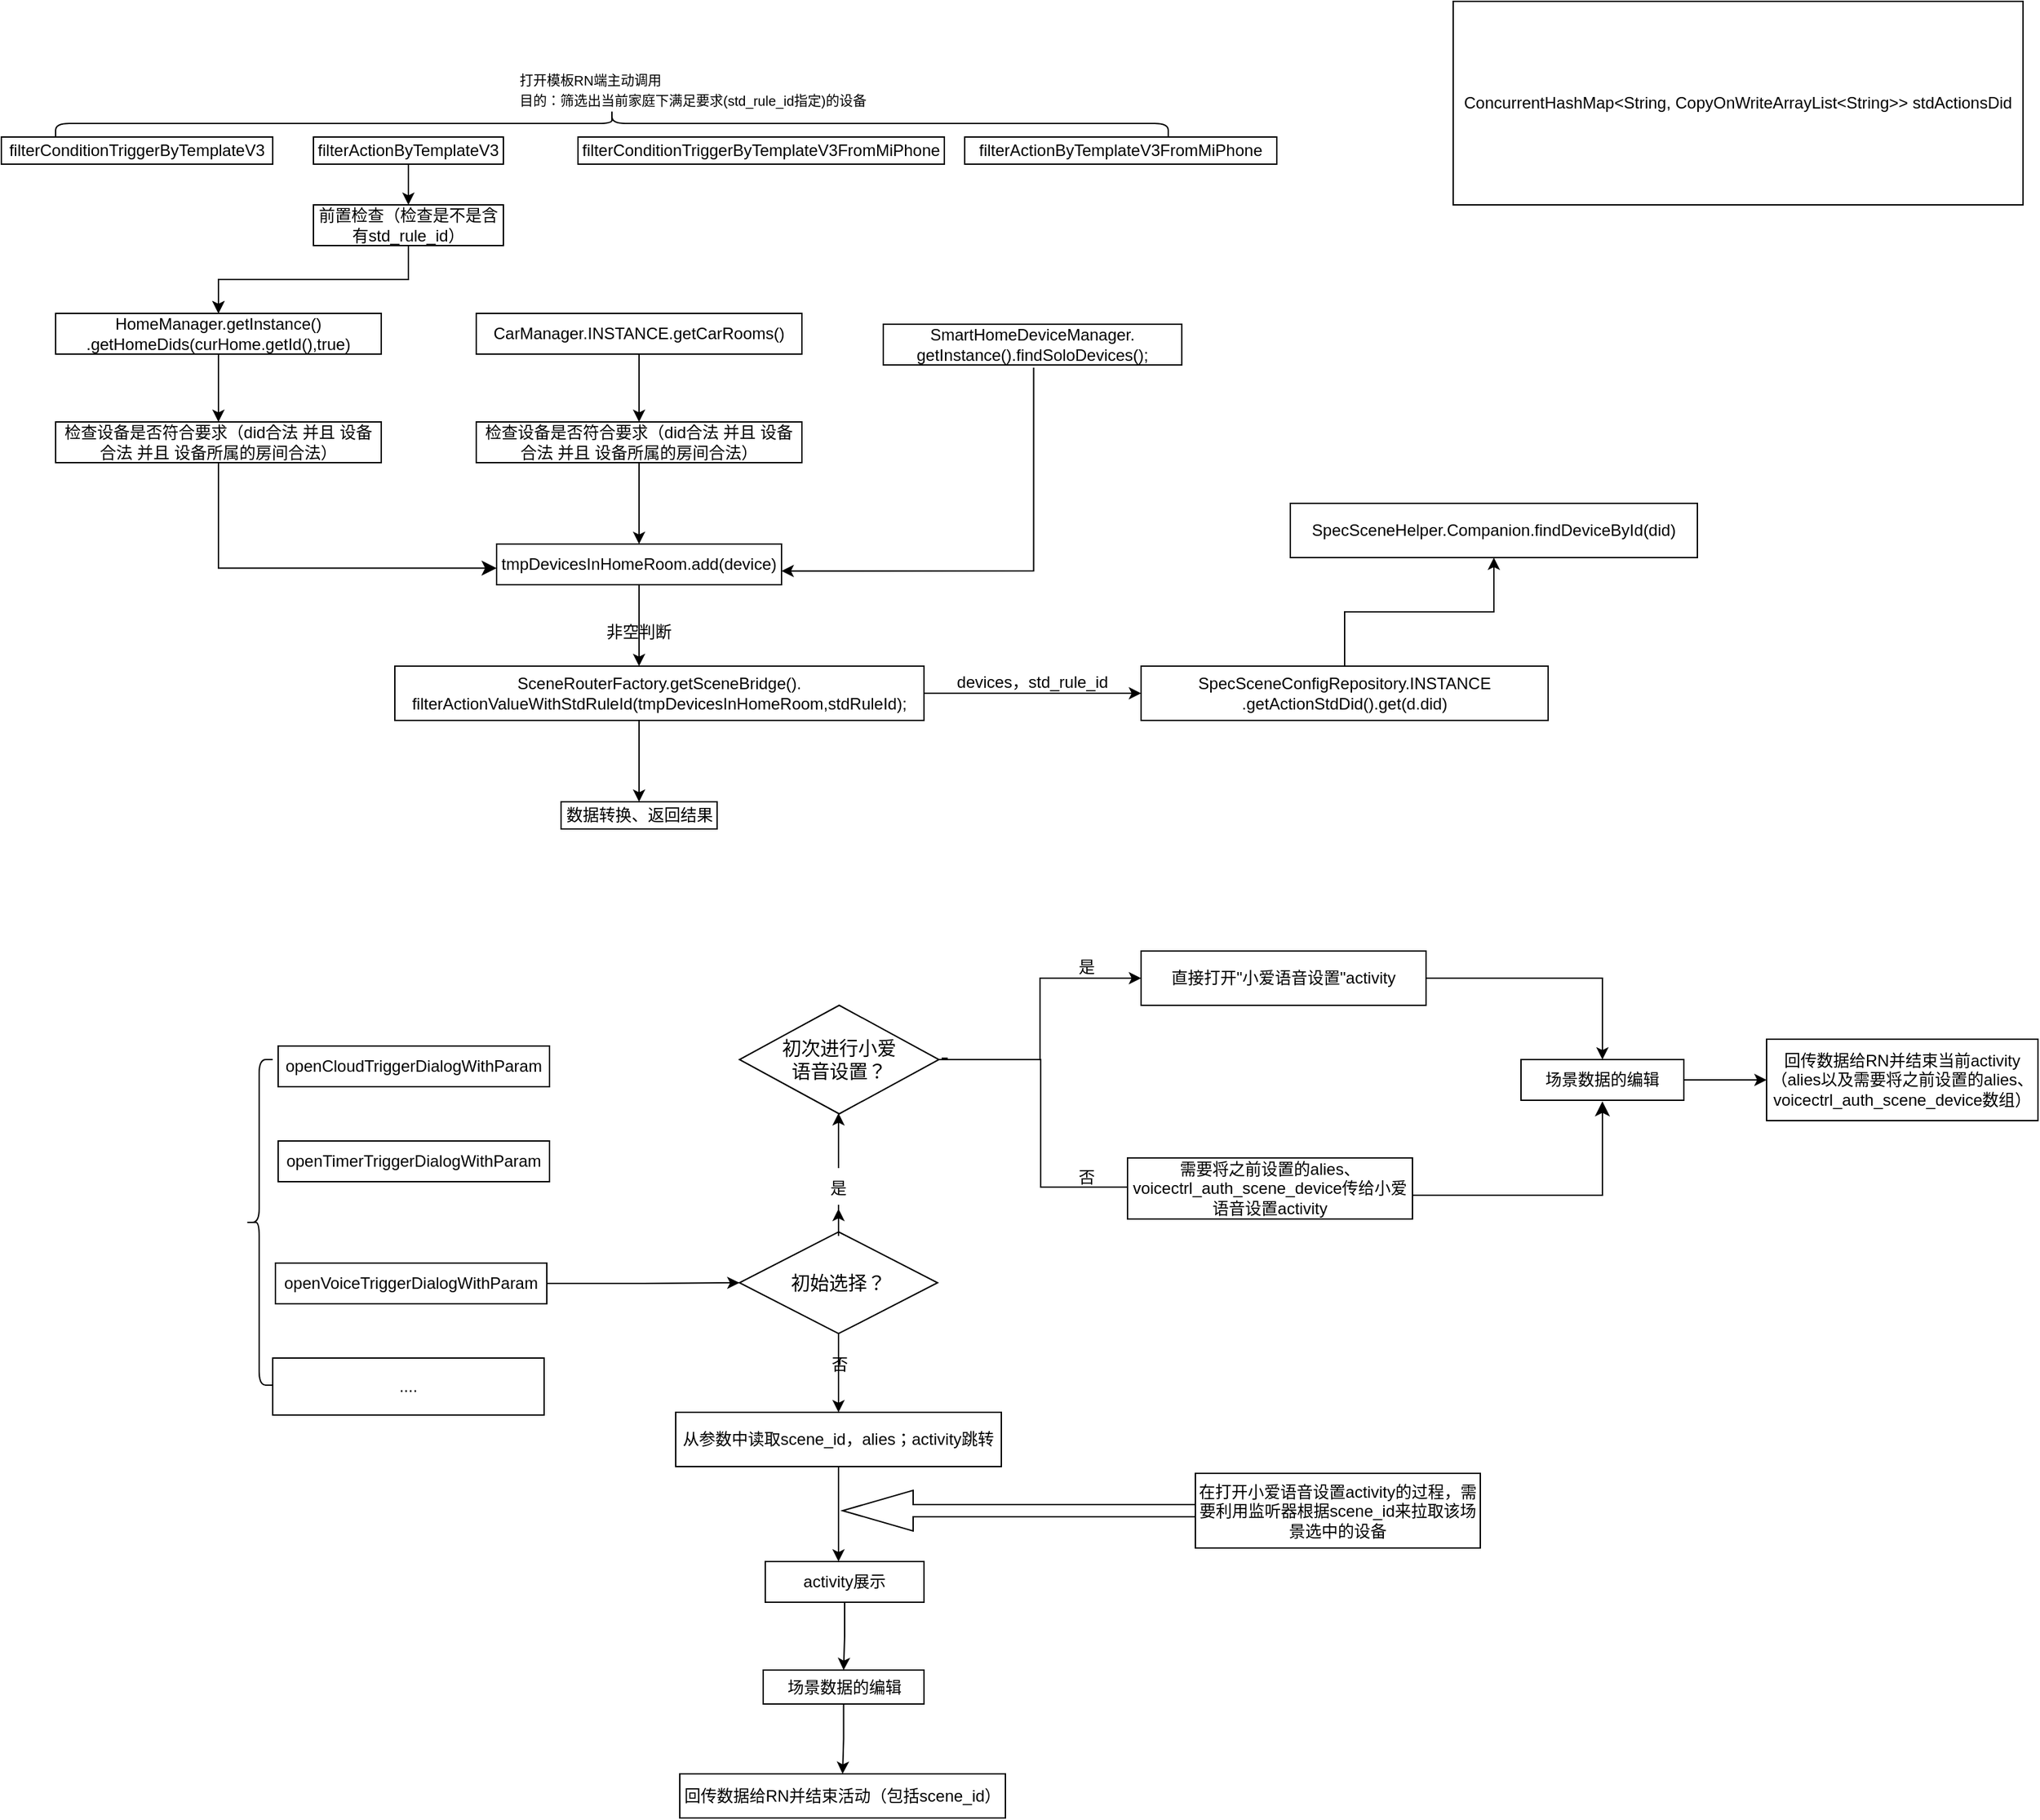 <mxfile version="26.0.2">
  <diagram name="第 1 页" id="qcWDD4BdnjukdQCVl4ap">
    <mxGraphModel dx="1434" dy="790" grid="1" gridSize="10" guides="1" tooltips="1" connect="0" arrows="1" fold="1" page="1" pageScale="1" pageWidth="827" pageHeight="1169" math="0" shadow="0">
      <root>
        <mxCell id="0" />
        <mxCell id="1" parent="0" />
        <mxCell id="LGKpaFDRPndn7I6KlxH4-8" value="openCloudTriggerDialogWithParam" style="rounded=0;whiteSpace=wrap;html=1;" parent="1" vertex="1">
          <mxGeometry x="214" y="1560" width="200" height="30" as="geometry" />
        </mxCell>
        <mxCell id="LGKpaFDRPndn7I6KlxH4-63" value="" style="edgeStyle=orthogonalEdgeStyle;rounded=0;orthogonalLoop=1;jettySize=auto;html=1;" parent="1" source="LGKpaFDRPndn7I6KlxH4-13" target="LGKpaFDRPndn7I6KlxH4-62" edge="1">
          <mxGeometry relative="1" as="geometry" />
        </mxCell>
        <mxCell id="LGKpaFDRPndn7I6KlxH4-13" value="openVoiceTriggerDialogWithParam" style="rounded=0;whiteSpace=wrap;html=1;" parent="1" vertex="1">
          <mxGeometry x="212" y="1720" width="200" height="30" as="geometry" />
        </mxCell>
        <mxCell id="LGKpaFDRPndn7I6KlxH4-14" value="openTimerTriggerDialogWithParam" style="rounded=0;whiteSpace=wrap;html=1;" parent="1" vertex="1">
          <mxGeometry x="214" y="1630" width="200" height="30" as="geometry" />
        </mxCell>
        <mxCell id="LGKpaFDRPndn7I6KlxH4-16" value="filterConditionTriggerByTemplateV3" style="rounded=0;whiteSpace=wrap;html=1;" parent="1" vertex="1">
          <mxGeometry x="10" y="890" width="200" height="20" as="geometry" />
        </mxCell>
        <mxCell id="LGKpaFDRPndn7I6KlxH4-48" value="" style="edgeStyle=orthogonalEdgeStyle;rounded=0;orthogonalLoop=1;jettySize=auto;html=1;entryX=0.5;entryY=0;entryDx=0;entryDy=0;entryPerimeter=0;" parent="1" source="LGKpaFDRPndn7I6KlxH4-17" target="LGKpaFDRPndn7I6KlxH4-23" edge="1">
          <mxGeometry relative="1" as="geometry">
            <Array as="points">
              <mxPoint x="310" y="930" />
              <mxPoint x="310" y="930" />
            </Array>
          </mxGeometry>
        </mxCell>
        <mxCell id="LGKpaFDRPndn7I6KlxH4-17" value="filterActionByTemplateV3" style="rounded=0;whiteSpace=wrap;html=1;" parent="1" vertex="1">
          <mxGeometry x="240" y="890" width="140" height="20" as="geometry" />
        </mxCell>
        <mxCell id="LGKpaFDRPndn7I6KlxH4-18" value="filterConditionTriggerByTemplateV3FromMiPhone" style="rounded=0;whiteSpace=wrap;html=1;" parent="1" vertex="1">
          <mxGeometry x="435" y="890" width="270" height="20" as="geometry" />
        </mxCell>
        <mxCell id="LGKpaFDRPndn7I6KlxH4-19" value="filterActionByTemplateV3FromMiPhone" style="rounded=0;whiteSpace=wrap;html=1;" parent="1" vertex="1">
          <mxGeometry x="720" y="890" width="230" height="20" as="geometry" />
        </mxCell>
        <mxCell id="LGKpaFDRPndn7I6KlxH4-21" value="&lt;font style=&quot;font-size: 10px;&quot;&gt;打开模板RN端主动调用&lt;br&gt;目的：筛选出当前家庭下满足要求(std_rule_id指定)的设备&lt;br&gt;&lt;/font&gt;" style="text;html=1;align=left;verticalAlign=middle;whiteSpace=wrap;rounded=0;" parent="1" vertex="1">
          <mxGeometry x="390" y="830" width="280" height="50" as="geometry" />
        </mxCell>
        <mxCell id="LGKpaFDRPndn7I6KlxH4-22" value="" style="shape=curlyBracket;whiteSpace=wrap;html=1;rounded=1;labelPosition=left;verticalLabelPosition=middle;align=right;verticalAlign=middle;direction=south;" parent="1" vertex="1">
          <mxGeometry x="50" y="870" width="820" height="20" as="geometry" />
        </mxCell>
        <mxCell id="LGKpaFDRPndn7I6KlxH4-32" value="" style="edgeStyle=orthogonalEdgeStyle;rounded=0;orthogonalLoop=1;jettySize=auto;html=1;" parent="1" source="LGKpaFDRPndn7I6KlxH4-23" target="LGKpaFDRPndn7I6KlxH4-24" edge="1">
          <mxGeometry relative="1" as="geometry" />
        </mxCell>
        <mxCell id="LGKpaFDRPndn7I6KlxH4-33" value="" style="edgeStyle=orthogonalEdgeStyle;rounded=0;orthogonalLoop=1;jettySize=auto;html=1;" parent="1" source="LGKpaFDRPndn7I6KlxH4-23" target="LGKpaFDRPndn7I6KlxH4-24" edge="1">
          <mxGeometry relative="1" as="geometry" />
        </mxCell>
        <mxCell id="LGKpaFDRPndn7I6KlxH4-23" value="前置检查（检查是不是含有std_rule_id）" style="rounded=0;whiteSpace=wrap;html=1;" parent="1" vertex="1">
          <mxGeometry x="240" y="940" width="140" height="30" as="geometry" />
        </mxCell>
        <mxCell id="LGKpaFDRPndn7I6KlxH4-34" value="" style="edgeStyle=orthogonalEdgeStyle;rounded=0;orthogonalLoop=1;jettySize=auto;html=1;" parent="1" source="LGKpaFDRPndn7I6KlxH4-24" target="LGKpaFDRPndn7I6KlxH4-25" edge="1">
          <mxGeometry relative="1" as="geometry" />
        </mxCell>
        <mxCell id="LGKpaFDRPndn7I6KlxH4-24" value="HomeManager.getInstance()&lt;br&gt;.getHomeDids(curHome.getId(),true)" style="rounded=0;whiteSpace=wrap;html=1;" parent="1" vertex="1">
          <mxGeometry x="50" y="1020" width="240" height="30" as="geometry" />
        </mxCell>
        <mxCell id="LGKpaFDRPndn7I6KlxH4-25" value="检查设备是否符合要求（did合法 并且 设备合法 并且 设备所属的房间合法）" style="rounded=0;whiteSpace=wrap;html=1;" parent="1" vertex="1">
          <mxGeometry x="50" y="1100" width="240" height="30" as="geometry" />
        </mxCell>
        <mxCell id="LGKpaFDRPndn7I6KlxH4-35" value="" style="edgeStyle=orthogonalEdgeStyle;rounded=0;orthogonalLoop=1;jettySize=auto;html=1;" parent="1" source="LGKpaFDRPndn7I6KlxH4-27" target="LGKpaFDRPndn7I6KlxH4-28" edge="1">
          <mxGeometry relative="1" as="geometry" />
        </mxCell>
        <mxCell id="LGKpaFDRPndn7I6KlxH4-27" value="&lt;span style=&quot;text-align: left;&quot;&gt;CarManager.INSTANCE.getCarRooms()&lt;/span&gt;" style="rounded=0;whiteSpace=wrap;html=1;" parent="1" vertex="1">
          <mxGeometry x="360" y="1020" width="240" height="30" as="geometry" />
        </mxCell>
        <mxCell id="LGKpaFDRPndn7I6KlxH4-37" value="" style="edgeStyle=orthogonalEdgeStyle;rounded=0;orthogonalLoop=1;jettySize=auto;html=1;" parent="1" source="LGKpaFDRPndn7I6KlxH4-28" target="LGKpaFDRPndn7I6KlxH4-30" edge="1">
          <mxGeometry relative="1" as="geometry" />
        </mxCell>
        <mxCell id="LGKpaFDRPndn7I6KlxH4-28" value="检查设备是否符合要求（did合法 并且 设备合法 并且 设备所属的房间合法）" style="rounded=0;whiteSpace=wrap;html=1;" parent="1" vertex="1">
          <mxGeometry x="360" y="1100" width="240" height="30" as="geometry" />
        </mxCell>
        <mxCell id="LGKpaFDRPndn7I6KlxH4-42" value="" style="edgeStyle=orthogonalEdgeStyle;rounded=0;orthogonalLoop=1;jettySize=auto;html=1;entryX=0.996;entryY=0.328;entryDx=0;entryDy=0;entryPerimeter=0;" parent="1" edge="1">
          <mxGeometry relative="1" as="geometry">
            <mxPoint x="770.806" y="1060" as="sourcePoint" />
            <mxPoint x="585.0" y="1209.84" as="targetPoint" />
            <Array as="points">
              <mxPoint x="770.84" y="1210" />
            </Array>
          </mxGeometry>
        </mxCell>
        <mxCell id="LGKpaFDRPndn7I6KlxH4-29" value="SmartHomeDeviceManager.&lt;br&gt;getInstance().findSoloDevices();" style="rounded=0;whiteSpace=wrap;html=1;" parent="1" vertex="1">
          <mxGeometry x="660" y="1028" width="220" height="30" as="geometry" />
        </mxCell>
        <mxCell id="LGKpaFDRPndn7I6KlxH4-43" value="" style="edgeStyle=orthogonalEdgeStyle;rounded=0;orthogonalLoop=1;jettySize=auto;html=1;" parent="1" source="LGKpaFDRPndn7I6KlxH4-30" target="LGKpaFDRPndn7I6KlxH4-31" edge="1">
          <mxGeometry relative="1" as="geometry">
            <Array as="points">
              <mxPoint x="480" y="1260" />
              <mxPoint x="480" y="1260" />
            </Array>
          </mxGeometry>
        </mxCell>
        <mxCell id="LGKpaFDRPndn7I6KlxH4-30" value="tmpDevicesInHomeRoom.add(device)" style="rounded=0;whiteSpace=wrap;html=1;" parent="1" vertex="1">
          <mxGeometry x="375" y="1190" width="210" height="30" as="geometry" />
        </mxCell>
        <mxCell id="LGKpaFDRPndn7I6KlxH4-45" value="" style="edgeStyle=orthogonalEdgeStyle;rounded=0;orthogonalLoop=1;jettySize=auto;html=1;" parent="1" source="LGKpaFDRPndn7I6KlxH4-31" target="LGKpaFDRPndn7I6KlxH4-44" edge="1">
          <mxGeometry relative="1" as="geometry">
            <Array as="points">
              <mxPoint x="480" y="1340" />
              <mxPoint x="480" y="1340" />
            </Array>
          </mxGeometry>
        </mxCell>
        <mxCell id="LGKpaFDRPndn7I6KlxH4-50" value="" style="edgeStyle=orthogonalEdgeStyle;rounded=0;orthogonalLoop=1;jettySize=auto;html=1;" parent="1" source="LGKpaFDRPndn7I6KlxH4-31" edge="1">
          <mxGeometry relative="1" as="geometry">
            <mxPoint x="850" y="1300" as="targetPoint" />
          </mxGeometry>
        </mxCell>
        <mxCell id="LGKpaFDRPndn7I6KlxH4-31" value="SceneRouterFactory.getSceneBridge().&lt;br&gt;filterActionValueWithStdRuleId(tmpDevicesInHomeRoom,stdRuleId);" style="rounded=0;whiteSpace=wrap;html=1;" parent="1" vertex="1">
          <mxGeometry x="300" y="1280" width="390" height="40" as="geometry" />
        </mxCell>
        <mxCell id="LGKpaFDRPndn7I6KlxH4-39" value="" style="edgeStyle=elbowEdgeStyle;elbow=horizontal;endArrow=classic;html=1;curved=0;rounded=0;endSize=8;startSize=8;exitX=0.5;exitY=1;exitDx=0;exitDy=0;exitPerimeter=0;" parent="1" source="LGKpaFDRPndn7I6KlxH4-25" edge="1">
          <mxGeometry width="50" height="50" relative="1" as="geometry">
            <mxPoint x="19.72" y="1180" as="sourcePoint" />
            <mxPoint x="375" y="1207.75" as="targetPoint" />
            <Array as="points">
              <mxPoint x="170" y="1180" />
            </Array>
          </mxGeometry>
        </mxCell>
        <mxCell id="LGKpaFDRPndn7I6KlxH4-44" value="数据转换、返回结果" style="whiteSpace=wrap;html=1;rounded=0;" parent="1" vertex="1">
          <mxGeometry x="422.5" y="1380" width="115" height="20" as="geometry" />
        </mxCell>
        <mxCell id="LGKpaFDRPndn7I6KlxH4-51" value="非空判断" style="text;html=1;align=center;verticalAlign=middle;whiteSpace=wrap;rounded=0;" parent="1" vertex="1">
          <mxGeometry x="450" y="1240" width="60" height="30" as="geometry" />
        </mxCell>
        <mxCell id="LGKpaFDRPndn7I6KlxH4-54" value="devices，std_rule_id" style="text;html=1;align=center;verticalAlign=middle;whiteSpace=wrap;rounded=0;" parent="1" vertex="1">
          <mxGeometry x="710" y="1277" width="120" height="30" as="geometry" />
        </mxCell>
        <mxCell id="LGKpaFDRPndn7I6KlxH4-58" value="" style="edgeStyle=orthogonalEdgeStyle;rounded=0;orthogonalLoop=1;jettySize=auto;html=1;" parent="1" source="LGKpaFDRPndn7I6KlxH4-56" target="LGKpaFDRPndn7I6KlxH4-57" edge="1">
          <mxGeometry relative="1" as="geometry" />
        </mxCell>
        <mxCell id="LGKpaFDRPndn7I6KlxH4-56" value="SpecSceneConfigRepository.INSTANCE&lt;br&gt;.getActionStdDid().get(d.did)" style="rounded=0;whiteSpace=wrap;html=1;" parent="1" vertex="1">
          <mxGeometry x="850" y="1280" width="300" height="40" as="geometry" />
        </mxCell>
        <mxCell id="LGKpaFDRPndn7I6KlxH4-57" value="SpecSceneHelper.Companion.findDeviceById(did)" style="rounded=0;whiteSpace=wrap;html=1;" parent="1" vertex="1">
          <mxGeometry x="960" y="1160" width="300" height="40" as="geometry" />
        </mxCell>
        <mxCell id="LGKpaFDRPndn7I6KlxH4-59" value="ConcurrentHashMap&amp;lt;String, CopyOnWriteArrayList&amp;lt;String&amp;gt;&amp;gt; stdActionsDid" style="rounded=0;whiteSpace=wrap;html=1;" parent="1" vertex="1">
          <mxGeometry x="1080" y="790" width="420" height="150" as="geometry" />
        </mxCell>
        <mxCell id="LGKpaFDRPndn7I6KlxH4-60" value="" style="shape=curlyBracket;whiteSpace=wrap;html=1;rounded=1;labelPosition=left;verticalLabelPosition=middle;align=right;verticalAlign=middle;" parent="1" vertex="1">
          <mxGeometry x="190" y="1570" width="20" height="240" as="geometry" />
        </mxCell>
        <mxCell id="LGKpaFDRPndn7I6KlxH4-67" value="" style="edgeStyle=orthogonalEdgeStyle;rounded=0;orthogonalLoop=1;jettySize=auto;html=1;" parent="1" source="LGKpaFDRPndn7I6KlxH4-62" target="LGKpaFDRPndn7I6KlxH4-66" edge="1">
          <mxGeometry relative="1" as="geometry" />
        </mxCell>
        <mxCell id="LGKpaFDRPndn7I6KlxH4-69" value="" style="edgeStyle=orthogonalEdgeStyle;rounded=0;orthogonalLoop=1;jettySize=auto;html=1;" parent="1" source="LGKpaFDRPndn7I6KlxH4-72" edge="1">
          <mxGeometry relative="1" as="geometry">
            <mxPoint x="627" y="1609.5" as="targetPoint" />
          </mxGeometry>
        </mxCell>
        <mxCell id="LGKpaFDRPndn7I6KlxH4-62" value="&lt;font style=&quot;font-size: 14px;&quot;&gt;初始选择？&lt;/font&gt;" style="rhombus;whiteSpace=wrap;html=1;rounded=0;" parent="1" vertex="1">
          <mxGeometry x="554" y="1697" width="146" height="75" as="geometry" />
        </mxCell>
        <mxCell id="LGKpaFDRPndn7I6KlxH4-85" value="" style="edgeStyle=orthogonalEdgeStyle;rounded=0;orthogonalLoop=1;jettySize=auto;html=1;" parent="1" source="LGKpaFDRPndn7I6KlxH4-66" edge="1">
          <mxGeometry relative="1" as="geometry">
            <mxPoint x="627" y="1940" as="targetPoint" />
          </mxGeometry>
        </mxCell>
        <mxCell id="LGKpaFDRPndn7I6KlxH4-66" value="从参数中读取scene_id，alies；activity跳转" style="rounded=0;whiteSpace=wrap;html=1;" parent="1" vertex="1">
          <mxGeometry x="507" y="1830" width="240" height="40" as="geometry" />
        </mxCell>
        <mxCell id="LGKpaFDRPndn7I6KlxH4-75" value="" style="edgeStyle=orthogonalEdgeStyle;rounded=0;orthogonalLoop=1;jettySize=auto;html=1;" parent="1" source="LGKpaFDRPndn7I6KlxH4-70" target="LGKpaFDRPndn7I6KlxH4-74" edge="1">
          <mxGeometry relative="1" as="geometry" />
        </mxCell>
        <mxCell id="LGKpaFDRPndn7I6KlxH4-77" value="" style="edgeStyle=orthogonalEdgeStyle;rounded=0;orthogonalLoop=1;jettySize=auto;html=1;entryX=-0.017;entryY=0.617;entryDx=0;entryDy=0;entryPerimeter=0;exitX=1;exitY=0.488;exitDx=0;exitDy=0;exitPerimeter=0;" parent="1" edge="1">
          <mxGeometry relative="1" as="geometry">
            <mxPoint x="703" y="1569.04" as="sourcePoint" />
            <mxPoint x="853.96" y="1664.02" as="targetPoint" />
            <Array as="points">
              <mxPoint x="707" y="1569" />
              <mxPoint x="707" y="1570" />
              <mxPoint x="776" y="1570" />
              <mxPoint x="776" y="1664" />
            </Array>
          </mxGeometry>
        </mxCell>
        <mxCell id="LGKpaFDRPndn7I6KlxH4-70" value="&lt;font style=&quot;font-size: 14px;&quot;&gt;初次进行小爱&lt;br&gt;语音设置？&lt;/font&gt;" style="rhombus;whiteSpace=wrap;html=1;" parent="1" vertex="1">
          <mxGeometry x="554" y="1530" width="147" height="80" as="geometry" />
        </mxCell>
        <mxCell id="LGKpaFDRPndn7I6KlxH4-71" value="否" style="text;html=1;align=center;verticalAlign=middle;whiteSpace=wrap;rounded=0;" parent="1" vertex="1">
          <mxGeometry x="597.5" y="1780" width="60" height="30" as="geometry" />
        </mxCell>
        <mxCell id="LGKpaFDRPndn7I6KlxH4-73" value="" style="edgeStyle=orthogonalEdgeStyle;rounded=0;orthogonalLoop=1;jettySize=auto;html=1;" parent="1" source="LGKpaFDRPndn7I6KlxH4-62" target="LGKpaFDRPndn7I6KlxH4-72" edge="1">
          <mxGeometry relative="1" as="geometry">
            <mxPoint x="627" y="1697" as="sourcePoint" />
            <mxPoint x="627" y="1609.5" as="targetPoint" />
          </mxGeometry>
        </mxCell>
        <mxCell id="LGKpaFDRPndn7I6KlxH4-72" value="是" style="text;html=1;align=center;verticalAlign=middle;whiteSpace=wrap;rounded=0;" parent="1" vertex="1">
          <mxGeometry x="597" y="1650" width="60" height="30" as="geometry" />
        </mxCell>
        <mxCell id="Rje5jLsaLAEFEkgU2UK4-6" value="" style="edgeStyle=orthogonalEdgeStyle;rounded=0;orthogonalLoop=1;jettySize=auto;html=1;" edge="1" parent="1" source="LGKpaFDRPndn7I6KlxH4-74" target="Rje5jLsaLAEFEkgU2UK4-5">
          <mxGeometry relative="1" as="geometry">
            <Array as="points">
              <mxPoint x="1190" y="1510" />
            </Array>
          </mxGeometry>
        </mxCell>
        <mxCell id="LGKpaFDRPndn7I6KlxH4-74" value="直接打开&quot;小爱语音设置&quot;activity" style="whiteSpace=wrap;html=1;" parent="1" vertex="1">
          <mxGeometry x="850" y="1490" width="210" height="40" as="geometry" />
        </mxCell>
        <mxCell id="LGKpaFDRPndn7I6KlxH4-76" value="需要将之前设置的alies、voicectrl_auth_scene_device传给小爱语音设置activity" style="whiteSpace=wrap;html=1;" parent="1" vertex="1">
          <mxGeometry x="840" y="1642.5" width="210" height="45" as="geometry" />
        </mxCell>
        <mxCell id="LGKpaFDRPndn7I6KlxH4-80" value="否" style="text;html=1;align=center;verticalAlign=middle;whiteSpace=wrap;rounded=0;" parent="1" vertex="1">
          <mxGeometry x="780" y="1642" width="60" height="30" as="geometry" />
        </mxCell>
        <mxCell id="LGKpaFDRPndn7I6KlxH4-81" value="是" style="text;html=1;align=center;verticalAlign=middle;whiteSpace=wrap;rounded=0;" parent="1" vertex="1">
          <mxGeometry x="780" y="1487" width="60" height="30" as="geometry" />
        </mxCell>
        <mxCell id="Rje5jLsaLAEFEkgU2UK4-12" value="" style="edgeStyle=orthogonalEdgeStyle;rounded=0;orthogonalLoop=1;jettySize=auto;html=1;" edge="1" parent="1" source="LGKpaFDRPndn7I6KlxH4-82" target="Rje5jLsaLAEFEkgU2UK4-1">
          <mxGeometry relative="1" as="geometry" />
        </mxCell>
        <mxCell id="LGKpaFDRPndn7I6KlxH4-82" value="activity展示" style="whiteSpace=wrap;html=1;rounded=0;" parent="1" vertex="1">
          <mxGeometry x="573" y="1940" width="117" height="30" as="geometry" />
        </mxCell>
        <mxCell id="LGKpaFDRPndn7I6KlxH4-86" value="" style="shape=singleArrow;direction=west;whiteSpace=wrap;html=1;" parent="1" vertex="1">
          <mxGeometry x="630" y="1887.5" width="260" height="30" as="geometry" />
        </mxCell>
        <mxCell id="LGKpaFDRPndn7I6KlxH4-87" value="在打开小爱语音设置activity的过程，需要利用监听器根据scene_id来拉取该场景选中的设备" style="rounded=0;whiteSpace=wrap;html=1;" parent="1" vertex="1">
          <mxGeometry x="890" y="1875" width="210" height="55" as="geometry" />
        </mxCell>
        <mxCell id="LGKpaFDRPndn7I6KlxH4-92" value="...." style="rounded=0;whiteSpace=wrap;html=1;" parent="1" vertex="1">
          <mxGeometry x="210" y="1790" width="200" height="42" as="geometry" />
        </mxCell>
        <mxCell id="Rje5jLsaLAEFEkgU2UK4-4" value="" style="edgeStyle=orthogonalEdgeStyle;rounded=0;orthogonalLoop=1;jettySize=auto;html=1;" edge="1" parent="1" source="Rje5jLsaLAEFEkgU2UK4-1" target="Rje5jLsaLAEFEkgU2UK4-3">
          <mxGeometry relative="1" as="geometry" />
        </mxCell>
        <mxCell id="Rje5jLsaLAEFEkgU2UK4-1" value="场景数据的编辑" style="whiteSpace=wrap;html=1;rounded=0;" vertex="1" parent="1">
          <mxGeometry x="571.5" y="2020" width="118.5" height="25" as="geometry" />
        </mxCell>
        <mxCell id="Rje5jLsaLAEFEkgU2UK4-3" value="回传数据给RN并结束活动（包括scene_id）" style="whiteSpace=wrap;html=1;rounded=0;" vertex="1" parent="1">
          <mxGeometry x="510" y="2096.5" width="240" height="32.5" as="geometry" />
        </mxCell>
        <mxCell id="Rje5jLsaLAEFEkgU2UK4-9" value="" style="edgeStyle=orthogonalEdgeStyle;rounded=0;orthogonalLoop=1;jettySize=auto;html=1;" edge="1" parent="1" source="Rje5jLsaLAEFEkgU2UK4-5" target="Rje5jLsaLAEFEkgU2UK4-8">
          <mxGeometry relative="1" as="geometry" />
        </mxCell>
        <mxCell id="Rje5jLsaLAEFEkgU2UK4-5" value="场景数据的编辑" style="whiteSpace=wrap;html=1;" vertex="1" parent="1">
          <mxGeometry x="1130" y="1570" width="120" height="30" as="geometry" />
        </mxCell>
        <mxCell id="Rje5jLsaLAEFEkgU2UK4-7" value="" style="edgeStyle=segmentEdgeStyle;endArrow=classic;html=1;curved=0;rounded=0;endSize=8;startSize=8;entryX=0.5;entryY=1.025;entryDx=0;entryDy=0;entryPerimeter=0;" edge="1" parent="1" target="Rje5jLsaLAEFEkgU2UK4-5">
          <mxGeometry width="50" height="50" relative="1" as="geometry">
            <mxPoint x="1050" y="1670" as="sourcePoint" />
            <mxPoint x="1100" y="1620" as="targetPoint" />
            <Array as="points">
              <mxPoint x="1190" y="1670" />
              <mxPoint x="1190" y="1601" />
            </Array>
          </mxGeometry>
        </mxCell>
        <mxCell id="Rje5jLsaLAEFEkgU2UK4-8" value="回传数据给RN并结束当前activity（alies以及需要将之前设置的alies、voicectrl_auth_scene_device数组）" style="whiteSpace=wrap;html=1;" vertex="1" parent="1">
          <mxGeometry x="1311" y="1555" width="200" height="60" as="geometry" />
        </mxCell>
      </root>
    </mxGraphModel>
  </diagram>
</mxfile>
